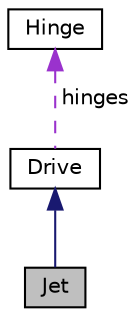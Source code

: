 digraph "Jet"
{
 // LATEX_PDF_SIZE
  edge [fontname="Helvetica",fontsize="10",labelfontname="Helvetica",labelfontsize="10"];
  node [fontname="Helvetica",fontsize="10",shape=record];
  Node1 [label="Jet",height=0.2,width=0.4,color="black", fillcolor="grey75", style="filled", fontcolor="black",tooltip="Jet rocket engine."];
  Node2 -> Node1 [dir="back",color="midnightblue",fontsize="10",style="solid",fontname="Helvetica"];
  Node2 [label="Drive",height=0.2,width=0.4,color="black", fillcolor="white", style="filled",URL="$struct_drive.html",tooltip="Drive propelling aircraft."];
  Node3 -> Node2 [dir="back",color="darkorchid3",fontsize="10",style="dashed",label=" hinges" ,fontname="Helvetica"];
  Node3 [label="Hinge",height=0.2,width=0.4,color="black", fillcolor="white", style="filled",URL="$class_hinge.html",tooltip="Hinge connecting aircraft with drives."];
}
